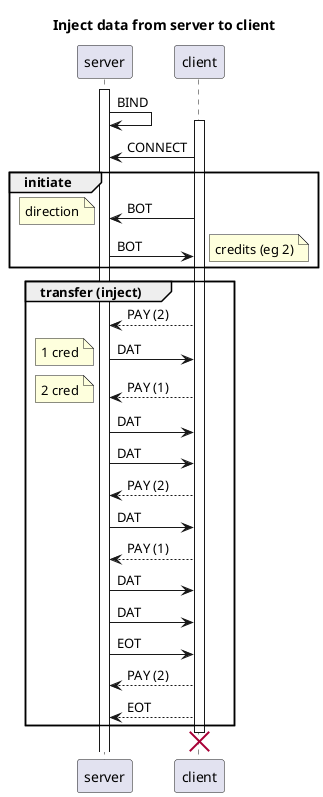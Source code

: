 @startuml
title Inject data from server to client
activate server
        server -> server: BIND
        activate client
                client -> server : CONNECT
                group initiate
                        client -> server : BOT
                        note left
                                direction
                        end note
                        server -> client : BOT
                        note right
                                credits (eg 2)
                        end note
                end
                group transfer (inject)
                        client --> server : PAY (2)
                        server  -> client : DAT
                        note left
                                1 cred
                        end note
                        client --> server : PAY (1)
                        note left
                                2 cred
                        end note
                        server  -> client : DAT
                        server  -> client : DAT
                        client --> server : PAY (2)
                        server  -> client : DAT
                        client --> server : PAY (1)
                        server  -> client : DAT
                        server  -> client : DAT
                        server -> client : EOT
                        client --> server : PAY (2)
                        client --> server : EOT
                end
                destroy client
                @enduml

